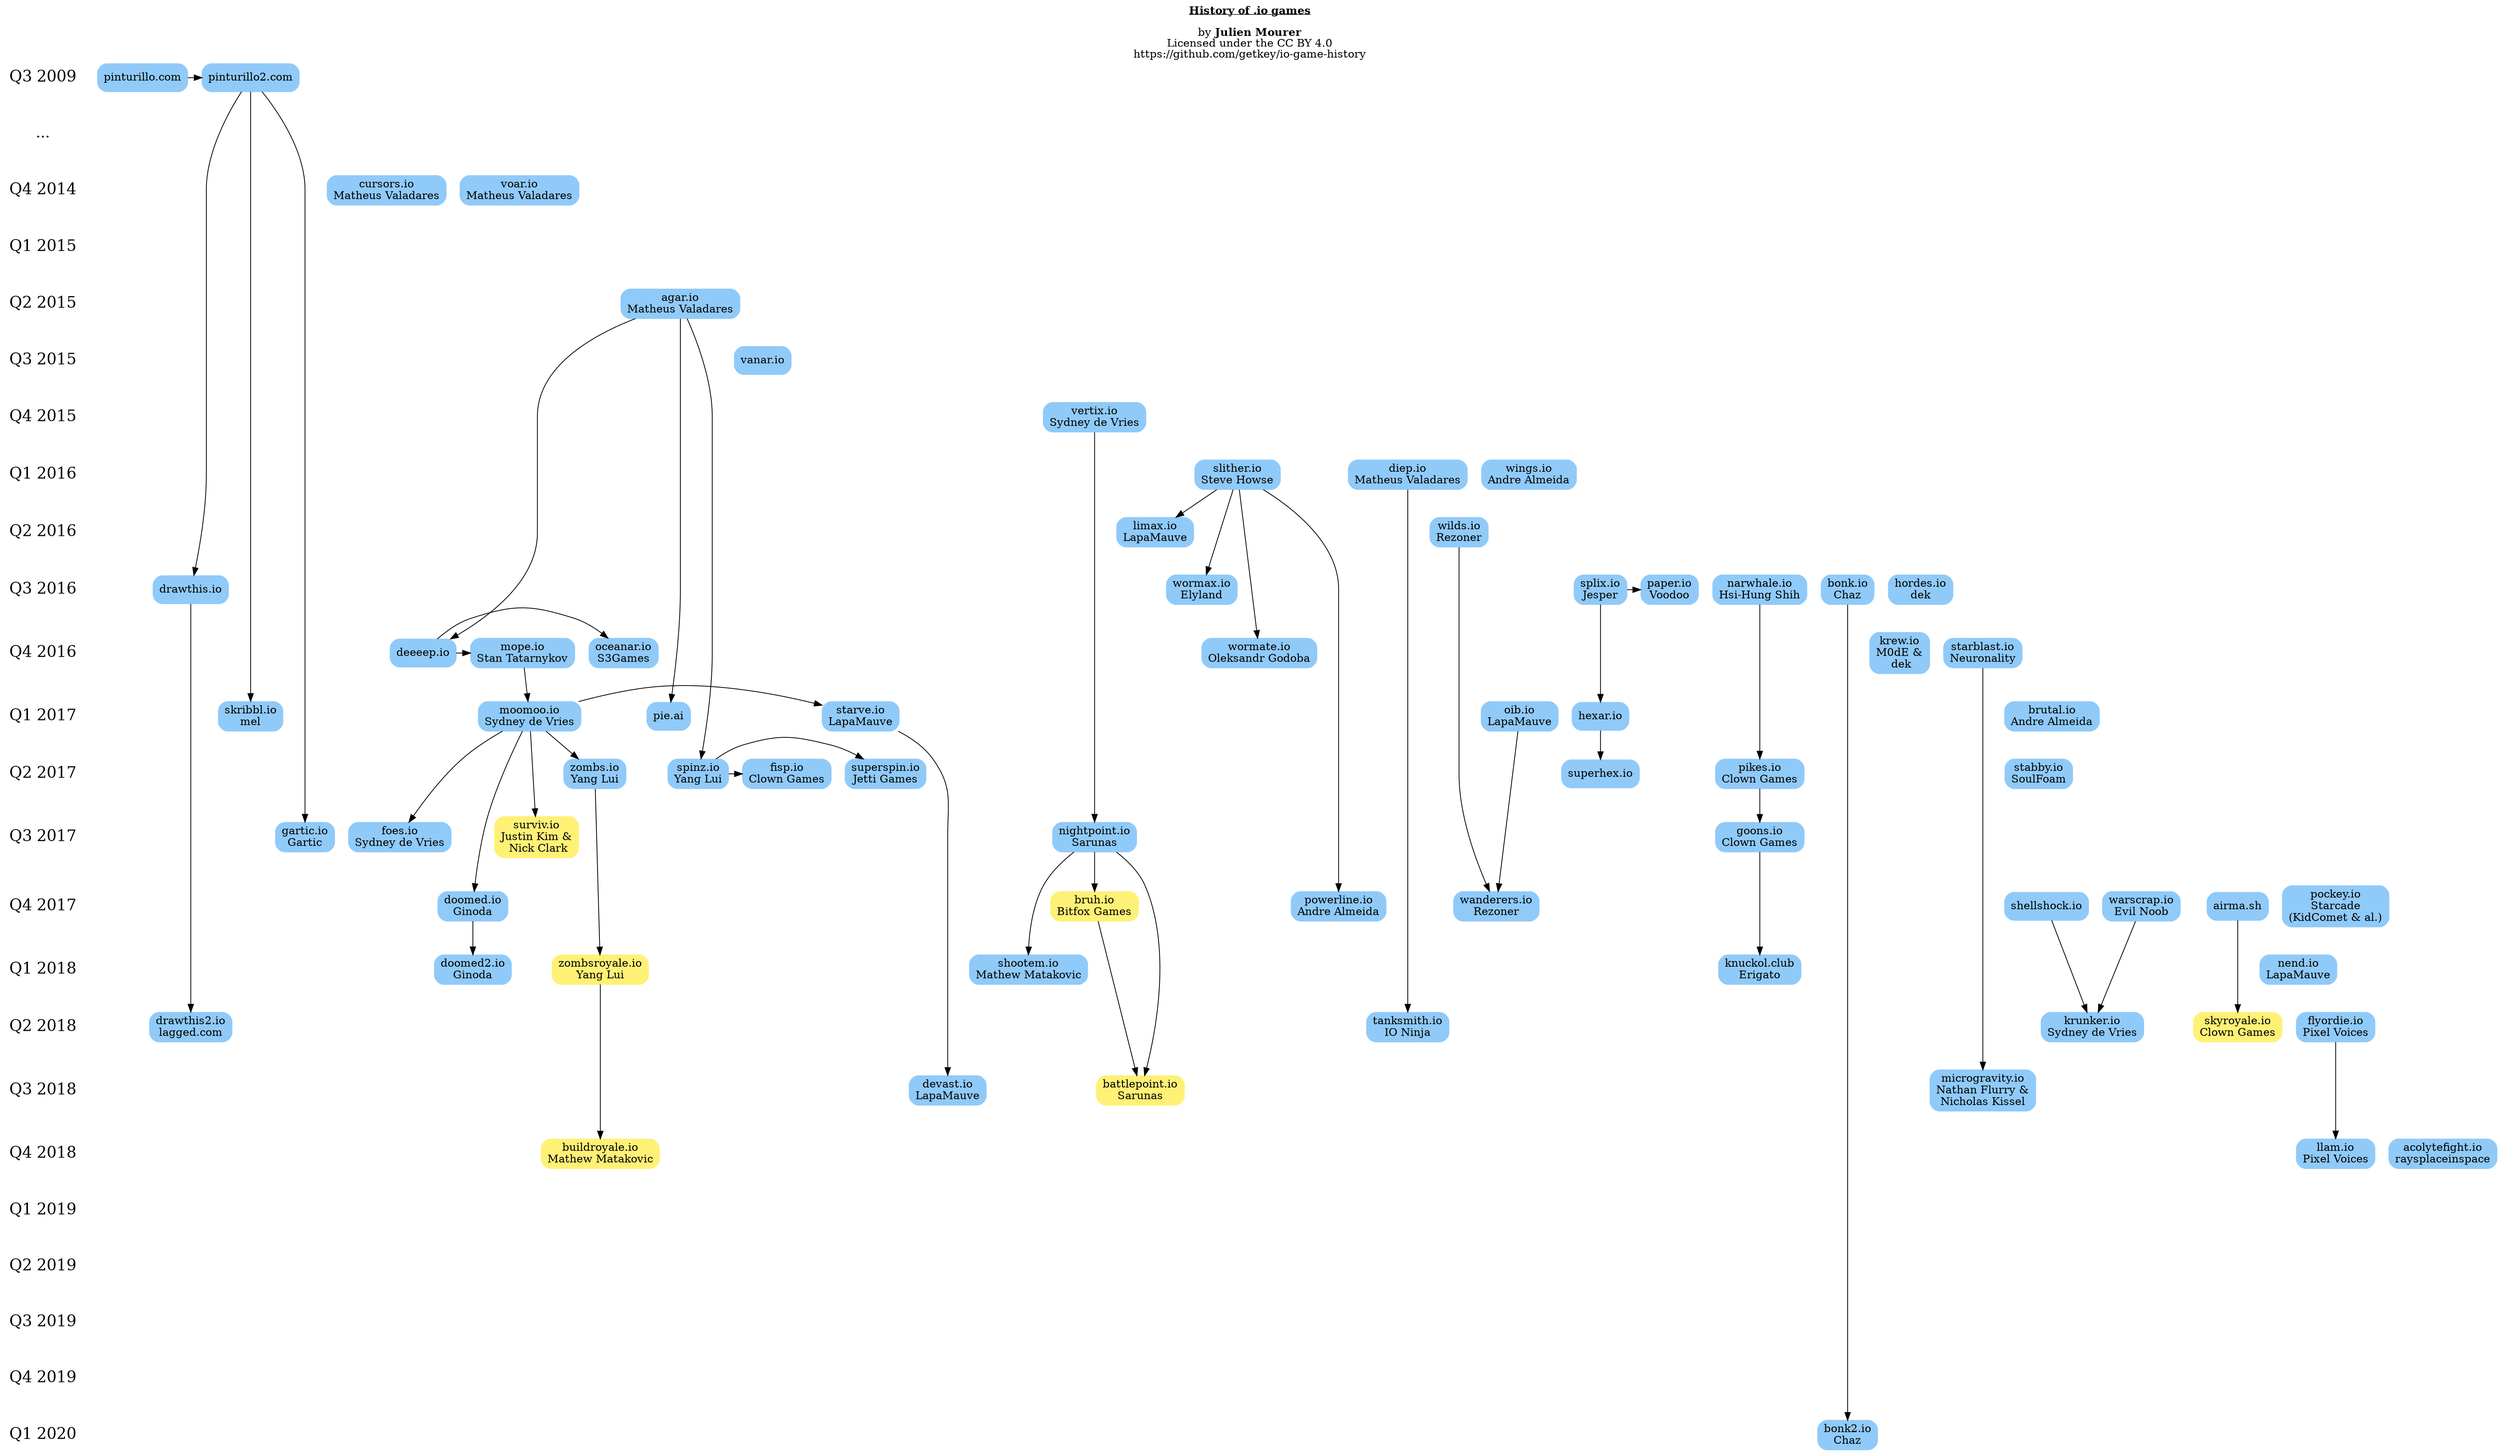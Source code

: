 digraph iogames {
    labelloc=t;
    label=<<u><b>History of .io games</b></u><br/><br/>by <b>Julien Mourer</b><br/>Licensed under the CC BY 4.0<br/>https://github.com/getkey/io-game-history>;

	{
		node [shape=none, color=white, fillcolor=white, fontsize=20, height=.5];
		edge [style=invis]

		{ "2009q3" [label="Q3 2009"] }
		{ "2014q4" [label="Q4 2014"] }
		{ "2015q1" [label="Q1 2015"] }
		{ "2015q2" [label="Q2 2015"] }
		{ "2015q3" [label="Q3 2015"] }
		{ "2015q4" [label="Q4 2015"] }
		{ "2016q1" [label="Q1 2016"] }
		{ "2016q2" [label="Q2 2016"] }
		{ "2016q3" [label="Q3 2016"] }
		{ "2016q4" [label="Q4 2016"] }
		{ "2017q1" [label="Q1 2017"] }
		{ "2017q2" [label="Q2 2017"] }
		{ "2017q3" [label="Q3 2017"] }
		{ "2017q4" [label="Q4 2017"] }
		{ "2018q1" [label="Q1 2018"] }
		{ "2018q2" [label="Q2 2018"] }
		{ "2018q3" [label="Q3 2018"] }
		{ "2018q4" [label="Q4 2018"] }
		{ "2019q1" [label="Q1 2019"] }
		{ "2019q2" [label="Q2 2019"] }
		{ "2019q3" [label="Q3 2019"] }
		{ "2019q4" [label="Q4 2019"] }
		{ "2020q1" [label="Q1 2020"] }

		"2009q3" ->
		"..." ->
		"2014q4" ->
		"2015q1" -> "2015q2" -> "2015q3" -> "2015q4" ->
		"2016q1" -> "2016q2" -> "2016q3" -> "2016q4" ->
		"2017q1" -> "2017q2" -> "2017q3" -> "2017q4" ->
		"2018q1" -> "2018q2" -> "2018q3" -> "2018q4" ->
		"2019q1" -> "2019q2" -> "2019q3" -> "2019q4" ->
		"2020q1";
	}

	{
		node [color="#90caf9", style="rounded, filled", shape=box];

		// honestly I'm not sure these 2 count since they are Flash and really old and I have no idea what they actully looked like at the time
		// so not sure they can be considered "io games"
		// however, they are necessary to understand the pictionary genetic tree
		{ rank=same; "2009q3"; "pinturillo.com" }
		{ rank=same; "2009q3"; "pinturillo2.com" }

		{ rank=same; "2014q4"; "cursors.io" [label="\N\nMatheus Valadares"] }
		{ rank=same; "2014q4"; "voar.io" [label="\N\nMatheus Valadares"] }
		{ rank=same; "2015q2"; "agar.io" [label="\N\nMatheus Valadares"] } // https://en.wikipedia.org/wiki/Agar.io
		{ rank=same; "2015q3"; "vanar.io" }
		{ rank=same; "2015q4"; "vertix.io" [label="\N\nSydney de Vries"] }
		{ rank=same; "2016q1"; "slither.io" [label="\N\nSteve Howse"] } // https://en.wikipedia.org/wiki/Slither.io
		{ rank=same; "2016q1"; "diep.io" [label="\N\nMatheus Valadares"] }
		{ rank=same; "2016q1"; "wings.io" [label="\N\nAndre Almeida"] }
		{ rank=same; "2016q2"; "limax.io" [label="\N\nLapaMauve"] }
		{ rank=same; "2016q2"; "wilds.io" [label="\N\nRezoner"] }
		{ rank=same; "2016q3"; "wormax.io" [label="\N\nElyland"] }
		{ rank=same; "2016q4"; "deeeep.io" }
		{ rank=same; "2016q4"; "oceanar.io" [label="\N\nS3Games"] }
		{ rank=same; "2016q4"; "mope.io" [label="\N\nStan Tatarnykov"] }
		{ rank=same; "2016q4"; "wormate.io" [label="\N\nOleksandr Godoba"] }
		{ rank=same; "2016q3"; "paper.io" [label="\N\nVoodoo"] }
		{ rank=same; "2016q3"; "narwhale.io" [label="\N\nHsi-Hung Shih"] }
		{ rank=same; "2016q3"; "splix.io" [label="\N\nJesper"] }
		{ rank=same; "2016q3"; "drawthis.io" }
		{ rank=same; "2016q3"; "bonk.io" [label="\N\nChaz"] }
		{ rank=same; "2016q3"; "hordes.io" [label="\N\ndek"] } // according to LapaMauve
		{ rank=same; "2016q4"; "krew.io" [label="\N\nM0dE &\n dek"] }
		{ rank=same; "2016q4"; "starblast.io" [label="\N\nNeuronality"] }
		{ rank=same; "2017q1"; "oib.io" [label="\N\nLapaMauve"] } // from the changelog, release date is Jan 21 2017
		{ rank=same; "2017q1"; "brutal.io" [label="\N\nAndre Almeida"] }
		{ rank=same; "2017q1"; "hexar.io" }
		{ rank=same; "2017q1"; "pie.ai" }
		{ rank=same; "2017q1"; "moomoo.io" [label="\N\nSydney de Vries"] }
		{ rank=same; "2017q1"; "starve.io" [label="\N\nLapaMauve"] }
		{ rank=same; "2017q1"; "skribbl.io" [label="\N\nmel"] }
		{ rank=same; "2017q2"; "stabby.io" [label="\N\nSoulFoam"] }
		{ rank=same; "2017q2"; "zombs.io" [label="\N\nYang Lui"] }
		{ rank=same; "2017q2"; "spinz.io" [label="\N\nYang Lui"] }
		{ rank=same; "2017q2"; "superspin.io" [label="\N\nJetti Games"] }
		{ rank=same; "2017q2"; "fisp.io" [label="\N\nClown Games"] }
		{ rank=same; "2017q2"; "pikes.io" [label="\N\nClown Games"] }
		{ rank=same; "2017q2"; "superhex.io" }
		{ rank=same; "2017q3"; "goons.io" [label="\N\nClown Games"] }
		{ rank=same; "2017q3"; "gartic.io" [label="\N\nGartic"] } // the app version is older than the io game, dating from 2013-12-03 (see https://www.appannie.com/apps/all-stores/app/1000600000452993/)
		{ rank=same; "2017q3"; "foes.io" [label="\N\nSydney de Vries"] }
		{ rank=same; "2017q3"; "nightpoint.io" [label="\N\nSarunas"] }
		{ rank=same; "2017q4"; "powerline.io" [label="\N\nAndre Almeida"] }
		{ rank=same; "2017q4"; "doomed.io" [label="\N\nGinoda"] }
		{ rank=same; "2017q4"; "wanderers.io" [label="\N\nRezoner"] }
		{ rank=same; "2017q4"; "shellshock.io" }
		{ rank=same; "2017q4"; "warscrap.io" [label="\N\nEvil Noob"] }
		{ rank=same; "2017q4"; "airma.sh" }
		{ rank=same; "2017q4"; "pockey.io" [label="\N\nStarcade\n(KidComet & al.)"] }
		{ rank=same; "2018q1"; "shootem.io" [label="\N\nMathew Matakovic"] }
		{ rank=same; "2018q1"; "knuckol.club" [label="\N\nErigato"] }
		{ rank=same; "2018q1"; "nend.io" [label="\N\nLapaMauve"] } // February 17 2018 see http://nend.io/changelog/
		{ rank=same; "2018q1"; "doomed2.io" [label="\N\nGinoda"] }
		{ rank=same; "2018q2"; "tanksmith.io" [label="\N\nIO Ninja"] }
		{ rank=same; "2018q2"; "flyordie.io" [label="\N\nPixel Voices"] }
		{ rank=same; "2018q2"; "drawthis2.io" [label="\N\nlagged.com"] }
		{ rank=same; "2018q2"; "krunker.io" [label="\N\nSydney de Vries"] }
		{ rank=same; "2018q3"; "microgravity.io" [label="\N\nNathan Flurry &\nNicholas Kissel"] }
		{ rank=same; "2018q3"; "devast.io" [label="\N\nLapaMauve"] }
		{ rank=same; "2018q4"; "llam.io" [label="\N\nPixel Voices"] }
		{ rank=same; "2018q4"; "acolytefight.io" [label="\N\nraysplaceinspace"] } // the Hacker News thread that gave it a big push at the beginning: https://news.ycombinator.com/item?id=17983325
		{ rank=same; "2020q1"; "bonk2.io" [label="\N\nChaz"] } // it's a beta release with a separate https://bonk2.io/beta/ page but it counts. Based on what I can see from the Wayback Machine, it's possible it was released even earlier in 2019q4. But it may have been a closed beta because I was unable to find it when I tried to google it in early 2020q1
	}

	{
		/* Battle royale */
		node [color="#fff176", style="rounded, filled", shape=box];

		{ rank=same; "2017q3"; "surviv.io" [label="\N\nJustin Kim &\n Nick Clark"] } // https://en.wikipedia.org/wiki/Surviv.io
		{ rank=same; "2017q4"; "bruh.io" [label="\N\nBitfox Games"] }
		{ rank=same; "2018q1"; "zombsroyale.io" [label="\N\nYang Lui"] }
		{ rank=same; "2018q2"; "skyroyale.io" [label="\N\nClown Games"] }
		{ rank=same; "2018q3"; "battlepoint.io" [label="\N\nSarunas"] }
		{ rank=same; "2018q4"; "buildroyale.io" [label="\N\nMathew Matakovic"] } // Mathew over Discord: "Build Royale was inspired by Creative Destruction"
	}

	"slither.io" -> "wormax.io";
	"slither.io" -> "wormate.io";
	"slither.io" -> "limax.io";
	"slither.io" -> "powerline.io";
	"deeeep.io" -> "oceanar.io";
	"deeeep.io" -> "mope.io" -> "moomoo.io";
	"moomoo.io" -> "foes.io";
	"moomoo.io" -> "doomed.io" -> "doomed2.io";
	"moomoo.io" -> "starve.io" -> "devast.io";
	"moomoo.io" -> "surviv.io";
	"moomoo.io" -> "zombs.io" -> "zombsroyale.io" -> "buildroyale.io";
	"vertix.io" -> "nightpoint.io"
	"nightpoint.io" -> "battlepoint.io";
	"nightpoint.io" -> "bruh.io";
	"nightpoint.io" -> "shootem.io";
	"bruh.io" -> "battlepoint.io";
	"wilds.io" -> "wanderers.io";
	"oib.io" -> "wanderers.io"
	"agar.io" -> "spinz.io" -> "fisp.io";
	"spinz.io" -> "superspin.io";
	"agar.io" -> "pie.ai";
	"splix.io" -> "paper.io";
	"splix.io" -> "hexar.io" -> "superhex.io";
	"agar.io" -> "deeeep.io";
	"diep.io" -> "tanksmith.io";
	"warscrap.io" -> "krunker.io";
	"shellshock.io" -> "krunker.io";

	"pinturillo.com" -> "pinturillo2.com";
	"pinturillo2.com" -> "drawthis.io";
	"drawthis.io" -> "drawthis2.io";
	"pinturillo2.com" -> "skribbl.io";
	"pinturillo2.com" -> "gartic.io";

	"narwhale.io" -> "pikes.io" -> "goons.io";
	"goons.io" -> "knuckol.club"; // confirmed to me by Erigato over Discord
	"airma.sh" -> "skyroyale.io";
	// Erigato says Yang tweeted that he should hop into making battle royale games like surviv, but I haven't been able to find the tweet so I'm not adding this relationship yet. It's good to know that this is probable though.
	"bonk.io" -> "bonk2.io";
	"starblast.io" -> "microgravity.io";
	"flyordie.io" -> "llam.io";
}
